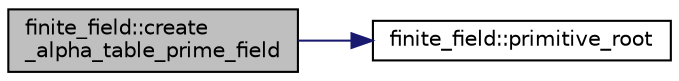 digraph "finite_field::create_alpha_table_prime_field"
{
  edge [fontname="Helvetica",fontsize="10",labelfontname="Helvetica",labelfontsize="10"];
  node [fontname="Helvetica",fontsize="10",shape=record];
  rankdir="LR";
  Node2471 [label="finite_field::create\l_alpha_table_prime_field",height=0.2,width=0.4,color="black", fillcolor="grey75", style="filled", fontcolor="black"];
  Node2471 -> Node2472 [color="midnightblue",fontsize="10",style="solid",fontname="Helvetica"];
  Node2472 [label="finite_field::primitive_root",height=0.2,width=0.4,color="black", fillcolor="white", style="filled",URL="$df/d5a/classfinite__field.html#a3ba0fb241fc4114b1e710f8a1f9c43f1"];
}

